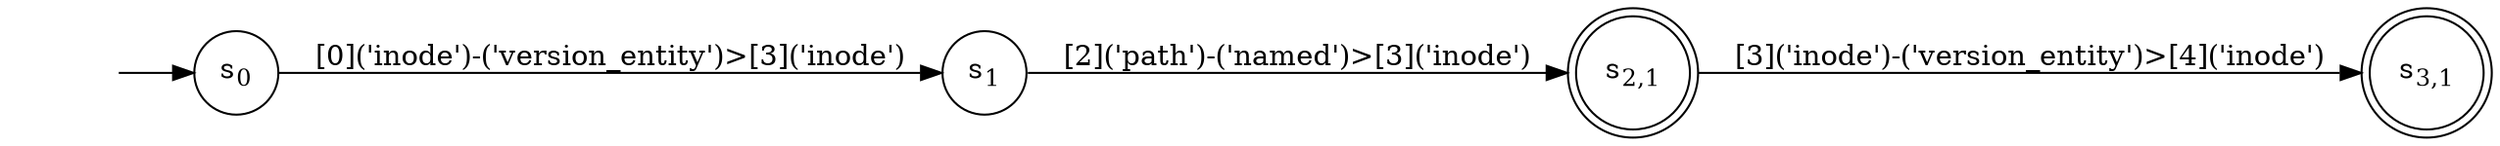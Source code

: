 digraph DFA {
    rankdir = LR;
    I [style = invis];
    I -> S0;
    S0 [label = <s<sub>0</sub>>, shape = circle];
    S1 [label = <s<sub>1</sub>>, shape = circle];
    S2 [label = <s<sub>2,1</sub>>, shape = circle, peripheries = 2];
    S3 [label = <s<sub>3,1</sub>>, shape = circle, peripheries = 2];
    S2 -> S3 [label = "[3]('inode')-('version_entity')>[4]('inode')"];
    S1 -> S2 [label = "[2]('path')-('named')>[3]('inode')"];
    S0 -> S1 [label = "[0]('inode')-('version_entity')>[3]('inode')"];
}
